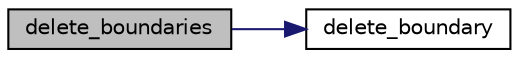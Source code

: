 digraph "delete_boundaries"
{
 // LATEX_PDF_SIZE
  edge [fontname="Helvetica",fontsize="10",labelfontname="Helvetica",labelfontsize="10"];
  node [fontname="Helvetica",fontsize="10",shape=record];
  rankdir="LR";
  Node1 [label="delete_boundaries",height=0.2,width=0.4,color="black", fillcolor="grey75", style="filled", fontcolor="black",tooltip=" "];
  Node1 -> Node2 [color="midnightblue",fontsize="10",style="solid",fontname="Helvetica"];
  Node2 [label="delete_boundary",height=0.2,width=0.4,color="black", fillcolor="white", style="filled",URL="$d6/d39/cs_8_c.html#a66b6d7092280f6a0a04a6bc54b66b4d5",tooltip=" "];
}
